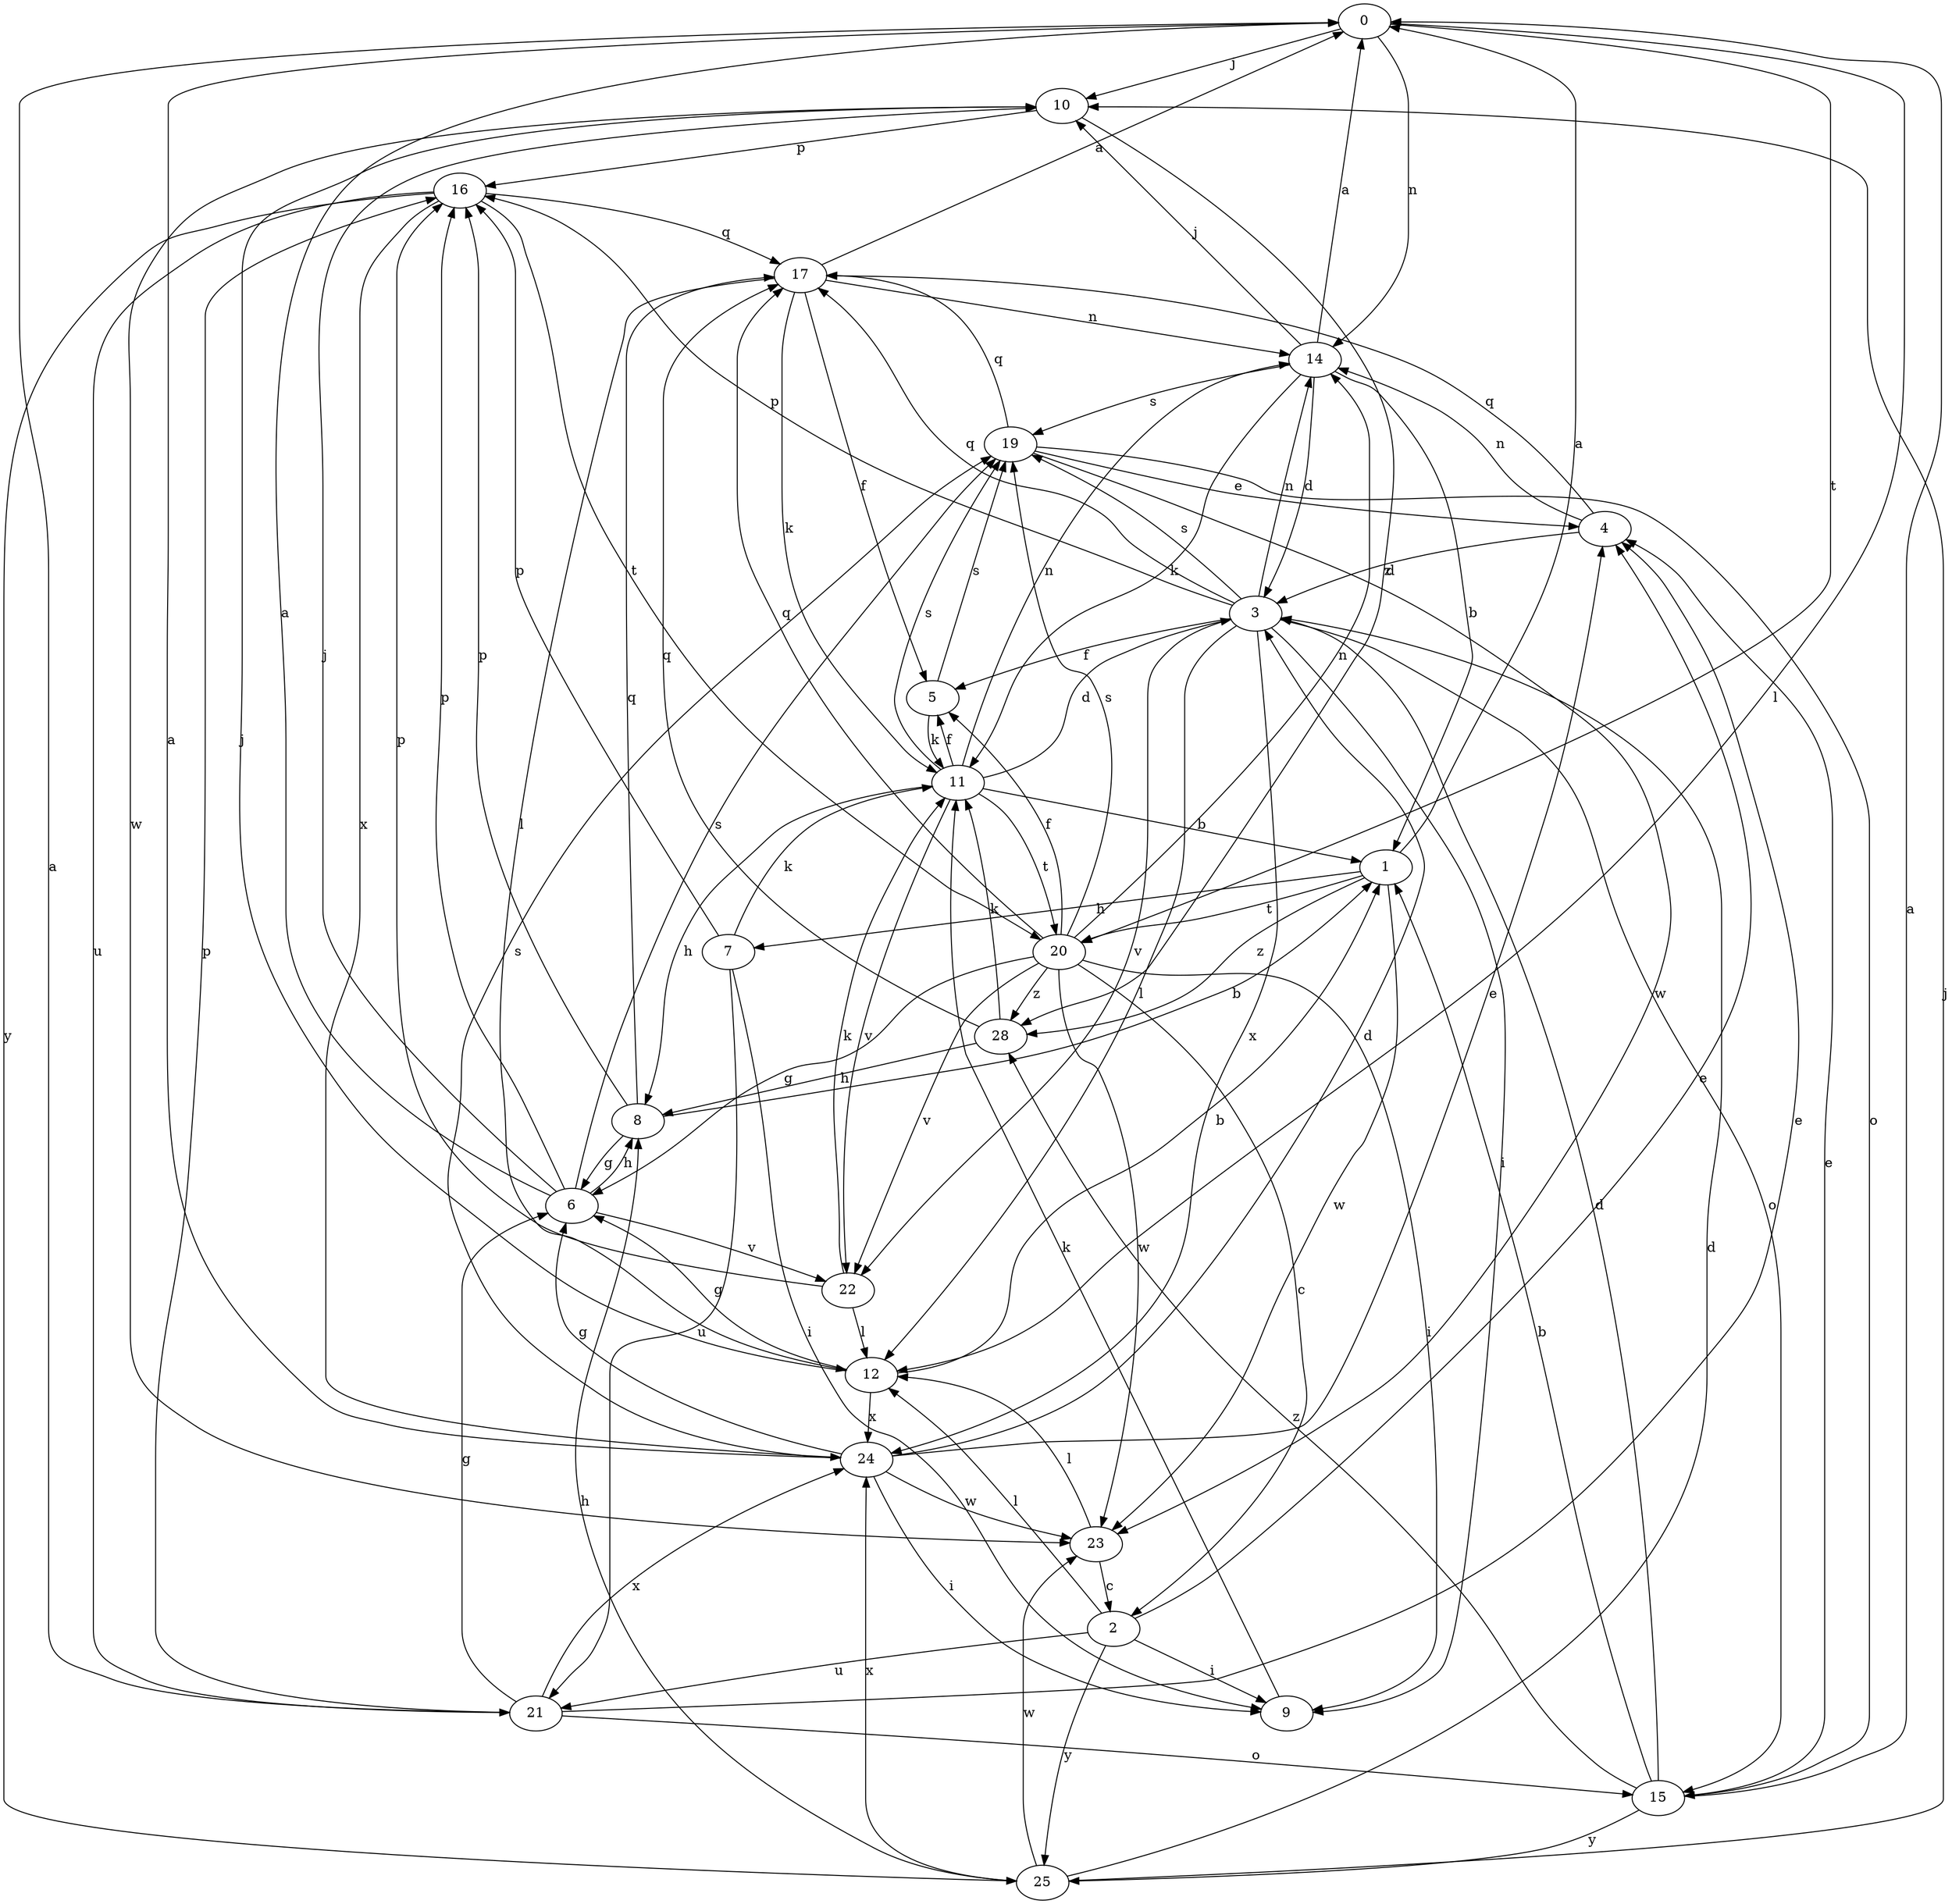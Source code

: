 strict digraph  {
0;
1;
2;
3;
4;
5;
6;
7;
8;
9;
10;
11;
12;
14;
15;
16;
17;
19;
20;
21;
22;
23;
24;
25;
28;
0 -> 10  [label=j];
0 -> 12  [label=l];
0 -> 14  [label=n];
0 -> 20  [label=t];
1 -> 0  [label=a];
1 -> 7  [label=h];
1 -> 20  [label=t];
1 -> 23  [label=w];
1 -> 28  [label=z];
2 -> 4  [label=e];
2 -> 9  [label=i];
2 -> 12  [label=l];
2 -> 21  [label=u];
2 -> 25  [label=y];
3 -> 5  [label=f];
3 -> 9  [label=i];
3 -> 12  [label=l];
3 -> 14  [label=n];
3 -> 15  [label=o];
3 -> 16  [label=p];
3 -> 17  [label=q];
3 -> 19  [label=s];
3 -> 22  [label=v];
3 -> 24  [label=x];
4 -> 3  [label=d];
4 -> 14  [label=n];
4 -> 17  [label=q];
5 -> 11  [label=k];
5 -> 19  [label=s];
6 -> 0  [label=a];
6 -> 8  [label=h];
6 -> 10  [label=j];
6 -> 16  [label=p];
6 -> 19  [label=s];
6 -> 22  [label=v];
7 -> 9  [label=i];
7 -> 11  [label=k];
7 -> 16  [label=p];
7 -> 21  [label=u];
8 -> 1  [label=b];
8 -> 6  [label=g];
8 -> 16  [label=p];
8 -> 17  [label=q];
9 -> 11  [label=k];
10 -> 16  [label=p];
10 -> 23  [label=w];
10 -> 28  [label=z];
11 -> 1  [label=b];
11 -> 3  [label=d];
11 -> 5  [label=f];
11 -> 8  [label=h];
11 -> 14  [label=n];
11 -> 19  [label=s];
11 -> 20  [label=t];
11 -> 22  [label=v];
12 -> 1  [label=b];
12 -> 6  [label=g];
12 -> 10  [label=j];
12 -> 24  [label=x];
14 -> 0  [label=a];
14 -> 1  [label=b];
14 -> 3  [label=d];
14 -> 10  [label=j];
14 -> 11  [label=k];
14 -> 19  [label=s];
15 -> 0  [label=a];
15 -> 1  [label=b];
15 -> 3  [label=d];
15 -> 4  [label=e];
15 -> 25  [label=y];
15 -> 28  [label=z];
16 -> 17  [label=q];
16 -> 20  [label=t];
16 -> 21  [label=u];
16 -> 24  [label=x];
16 -> 25  [label=y];
17 -> 0  [label=a];
17 -> 5  [label=f];
17 -> 11  [label=k];
17 -> 12  [label=l];
17 -> 14  [label=n];
19 -> 4  [label=e];
19 -> 15  [label=o];
19 -> 17  [label=q];
19 -> 23  [label=w];
20 -> 2  [label=c];
20 -> 5  [label=f];
20 -> 6  [label=g];
20 -> 9  [label=i];
20 -> 14  [label=n];
20 -> 17  [label=q];
20 -> 19  [label=s];
20 -> 22  [label=v];
20 -> 23  [label=w];
20 -> 28  [label=z];
21 -> 0  [label=a];
21 -> 4  [label=e];
21 -> 6  [label=g];
21 -> 15  [label=o];
21 -> 16  [label=p];
21 -> 24  [label=x];
22 -> 11  [label=k];
22 -> 12  [label=l];
22 -> 16  [label=p];
23 -> 2  [label=c];
23 -> 12  [label=l];
24 -> 0  [label=a];
24 -> 3  [label=d];
24 -> 4  [label=e];
24 -> 6  [label=g];
24 -> 9  [label=i];
24 -> 19  [label=s];
24 -> 23  [label=w];
25 -> 3  [label=d];
25 -> 8  [label=h];
25 -> 10  [label=j];
25 -> 23  [label=w];
25 -> 24  [label=x];
28 -> 8  [label=h];
28 -> 11  [label=k];
28 -> 17  [label=q];
}
